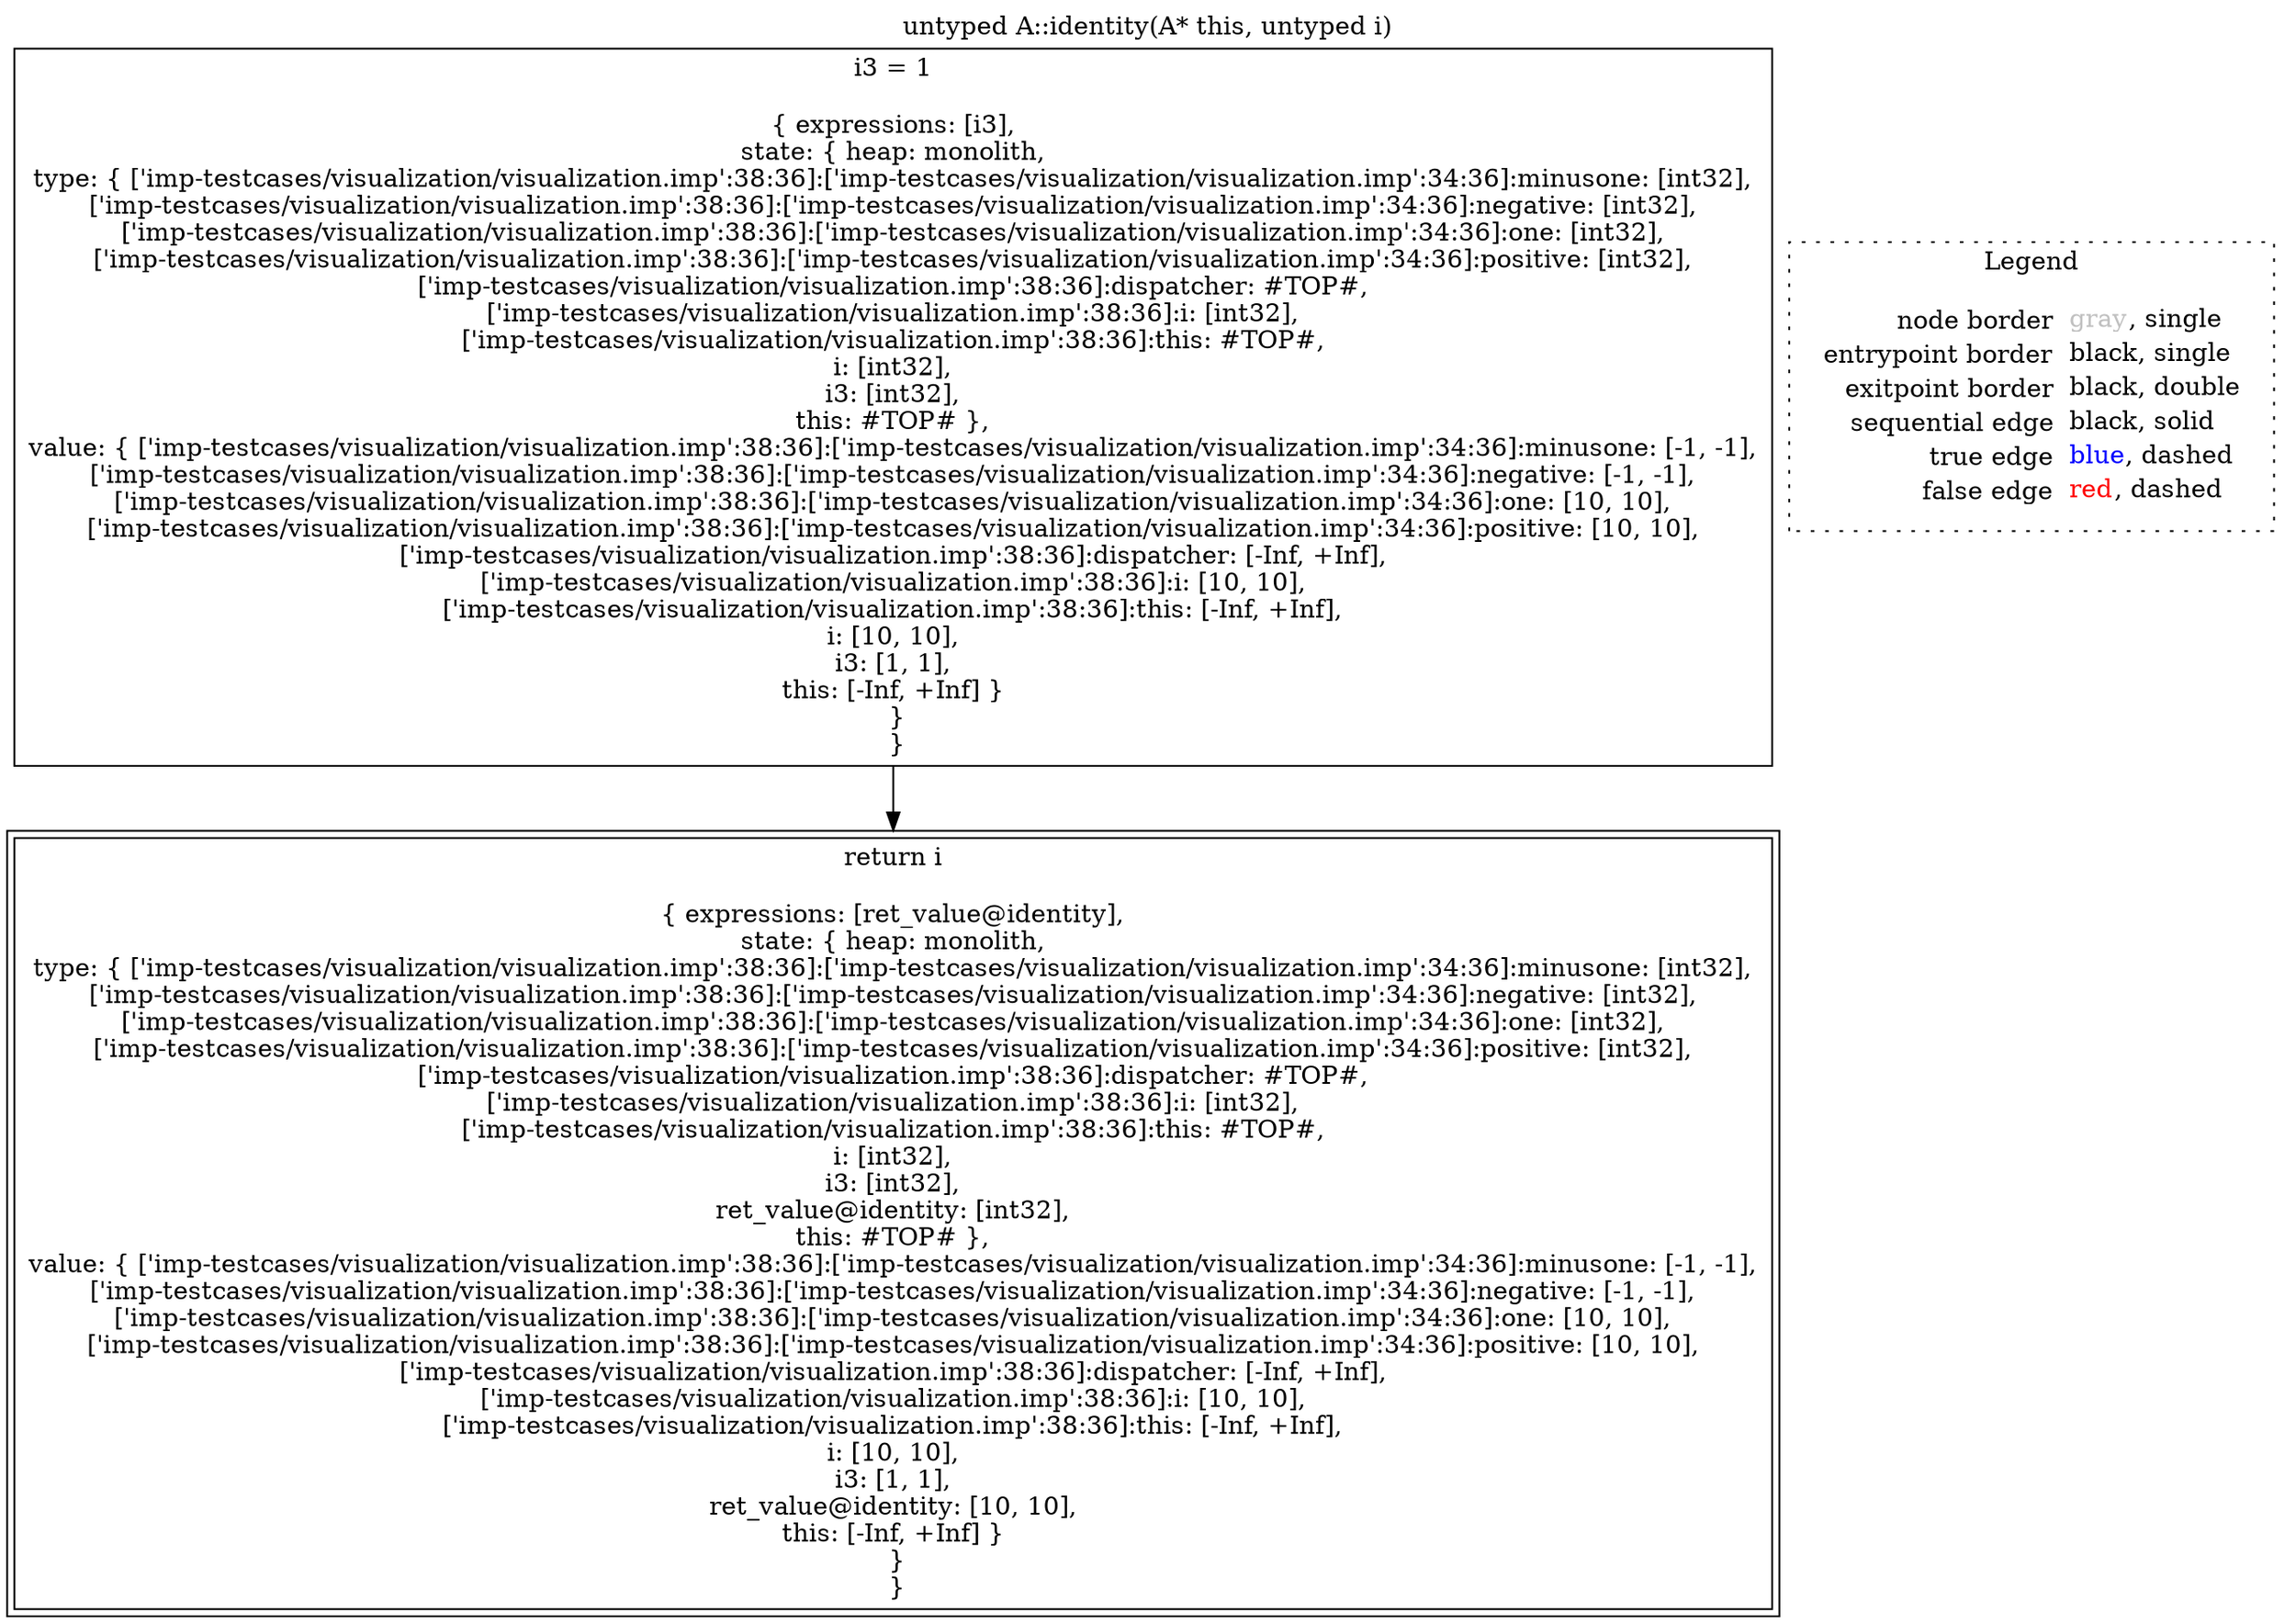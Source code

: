 digraph {
	labelloc="t";
	label="untyped A::identity(A* this, untyped i)";
	"node0" [shape="rect",color="black",label=<i3 = 1<BR/><BR/>{ expressions: [i3],<BR/>state: { heap: monolith,<BR/>type: { ['imp-testcases/visualization/visualization.imp':38:36]:['imp-testcases/visualization/visualization.imp':34:36]:minusone: [int32],<BR/>['imp-testcases/visualization/visualization.imp':38:36]:['imp-testcases/visualization/visualization.imp':34:36]:negative: [int32],<BR/>['imp-testcases/visualization/visualization.imp':38:36]:['imp-testcases/visualization/visualization.imp':34:36]:one: [int32],<BR/>['imp-testcases/visualization/visualization.imp':38:36]:['imp-testcases/visualization/visualization.imp':34:36]:positive: [int32],<BR/>['imp-testcases/visualization/visualization.imp':38:36]:dispatcher: #TOP#,<BR/>['imp-testcases/visualization/visualization.imp':38:36]:i: [int32],<BR/>['imp-testcases/visualization/visualization.imp':38:36]:this: #TOP#,<BR/>i: [int32],<BR/>i3: [int32],<BR/>this: #TOP# },<BR/>value: { ['imp-testcases/visualization/visualization.imp':38:36]:['imp-testcases/visualization/visualization.imp':34:36]:minusone: [-1, -1],<BR/>['imp-testcases/visualization/visualization.imp':38:36]:['imp-testcases/visualization/visualization.imp':34:36]:negative: [-1, -1],<BR/>['imp-testcases/visualization/visualization.imp':38:36]:['imp-testcases/visualization/visualization.imp':34:36]:one: [10, 10],<BR/>['imp-testcases/visualization/visualization.imp':38:36]:['imp-testcases/visualization/visualization.imp':34:36]:positive: [10, 10],<BR/>['imp-testcases/visualization/visualization.imp':38:36]:dispatcher: [-Inf, +Inf],<BR/>['imp-testcases/visualization/visualization.imp':38:36]:i: [10, 10],<BR/>['imp-testcases/visualization/visualization.imp':38:36]:this: [-Inf, +Inf],<BR/>i: [10, 10],<BR/>i3: [1, 1],<BR/>this: [-Inf, +Inf] }<BR/> }<BR/> }<BR/>>];
	"node3" [shape="rect",color="black",peripheries="2",label=<return i<BR/><BR/>{ expressions: [ret_value@identity],<BR/>state: { heap: monolith,<BR/>type: { ['imp-testcases/visualization/visualization.imp':38:36]:['imp-testcases/visualization/visualization.imp':34:36]:minusone: [int32],<BR/>['imp-testcases/visualization/visualization.imp':38:36]:['imp-testcases/visualization/visualization.imp':34:36]:negative: [int32],<BR/>['imp-testcases/visualization/visualization.imp':38:36]:['imp-testcases/visualization/visualization.imp':34:36]:one: [int32],<BR/>['imp-testcases/visualization/visualization.imp':38:36]:['imp-testcases/visualization/visualization.imp':34:36]:positive: [int32],<BR/>['imp-testcases/visualization/visualization.imp':38:36]:dispatcher: #TOP#,<BR/>['imp-testcases/visualization/visualization.imp':38:36]:i: [int32],<BR/>['imp-testcases/visualization/visualization.imp':38:36]:this: #TOP#,<BR/>i: [int32],<BR/>i3: [int32],<BR/>ret_value@identity: [int32],<BR/>this: #TOP# },<BR/>value: { ['imp-testcases/visualization/visualization.imp':38:36]:['imp-testcases/visualization/visualization.imp':34:36]:minusone: [-1, -1],<BR/>['imp-testcases/visualization/visualization.imp':38:36]:['imp-testcases/visualization/visualization.imp':34:36]:negative: [-1, -1],<BR/>['imp-testcases/visualization/visualization.imp':38:36]:['imp-testcases/visualization/visualization.imp':34:36]:one: [10, 10],<BR/>['imp-testcases/visualization/visualization.imp':38:36]:['imp-testcases/visualization/visualization.imp':34:36]:positive: [10, 10],<BR/>['imp-testcases/visualization/visualization.imp':38:36]:dispatcher: [-Inf, +Inf],<BR/>['imp-testcases/visualization/visualization.imp':38:36]:i: [10, 10],<BR/>['imp-testcases/visualization/visualization.imp':38:36]:this: [-Inf, +Inf],<BR/>i: [10, 10],<BR/>i3: [1, 1],<BR/>ret_value@identity: [10, 10],<BR/>this: [-Inf, +Inf] }<BR/> }<BR/> }<BR/>>];
	"node0" -> "node3" [color="black"];
subgraph cluster_legend {
	label="Legend";
	style=dotted;
	node [shape=plaintext];
	"legend" [label=<<table border="0" cellpadding="2" cellspacing="0" cellborder="0"><tr><td align="right">node border&nbsp;</td><td align="left"><font color="gray">gray</font>, single</td></tr><tr><td align="right">entrypoint border&nbsp;</td><td align="left"><font color="black">black</font>, single</td></tr><tr><td align="right">exitpoint border&nbsp;</td><td align="left"><font color="black">black</font>, double</td></tr><tr><td align="right">sequential edge&nbsp;</td><td align="left"><font color="black">black</font>, solid</td></tr><tr><td align="right">true edge&nbsp;</td><td align="left"><font color="blue">blue</font>, dashed</td></tr><tr><td align="right">false edge&nbsp;</td><td align="left"><font color="red">red</font>, dashed</td></tr></table>>];
}

}
